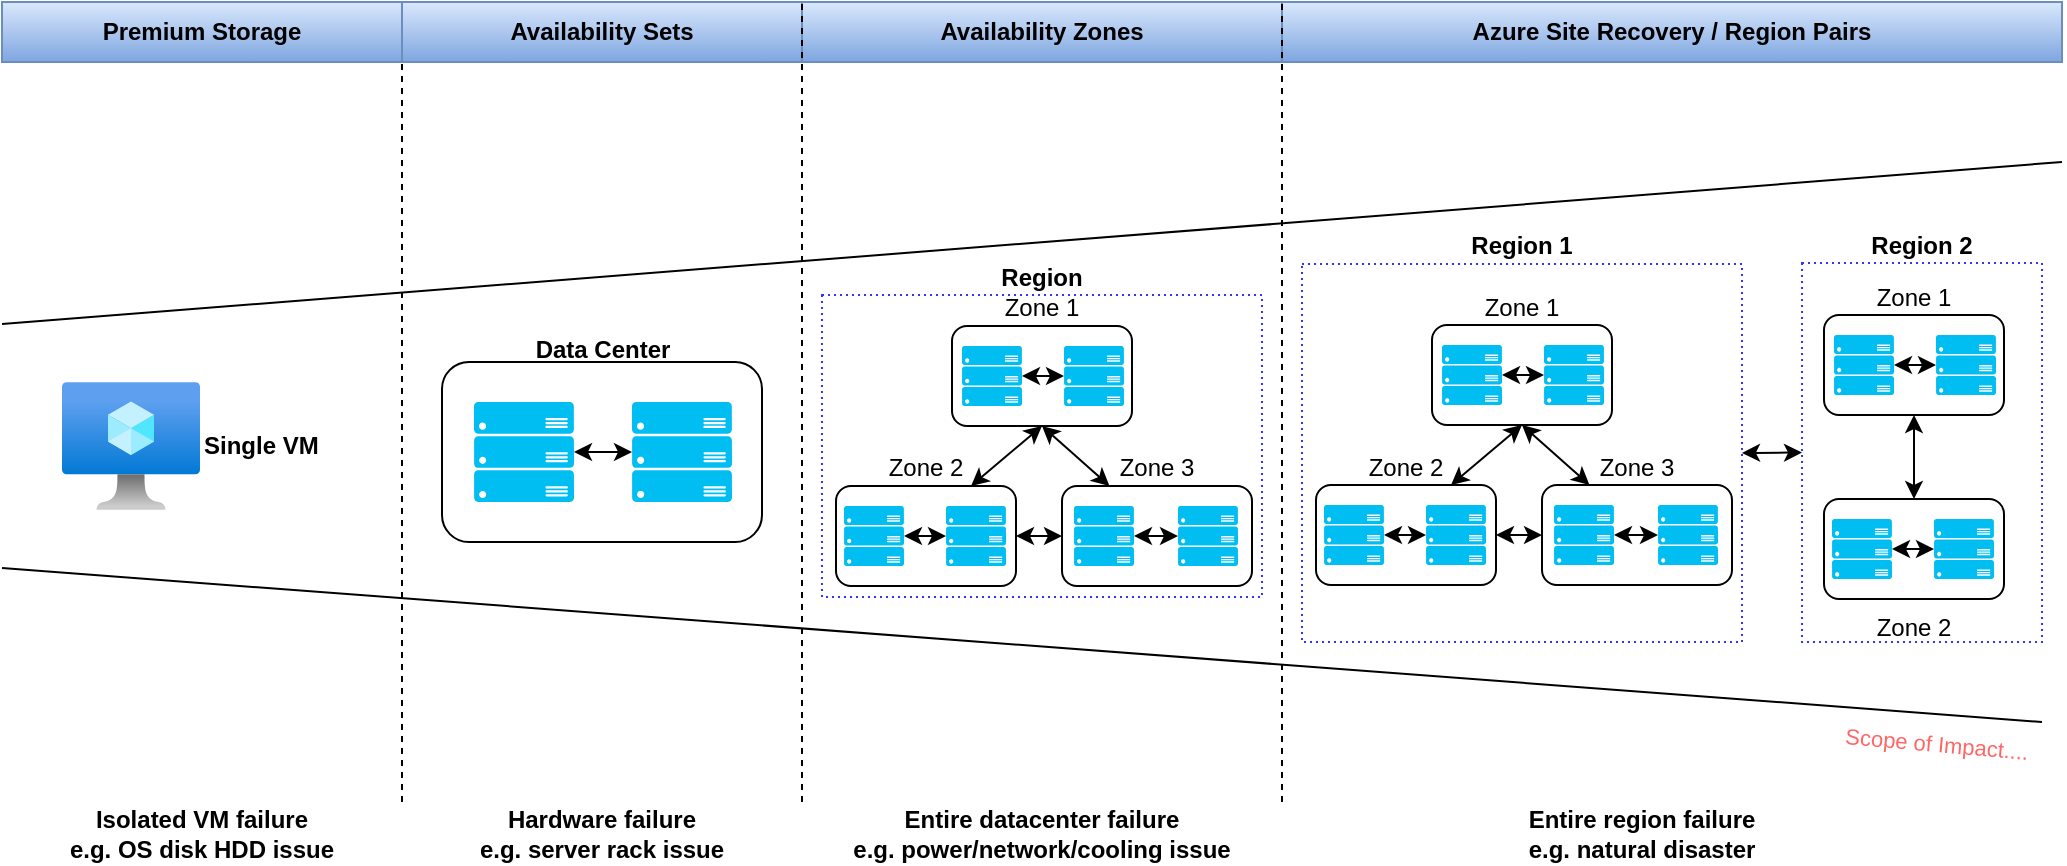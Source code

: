 <mxfile version="20.6.0" type="github">
  <diagram id="yHkP9et_nurtHbuX6qxw" name="Page-1">
    <mxGraphModel dx="1550" dy="867" grid="1" gridSize="10" guides="1" tooltips="1" connect="1" arrows="1" fold="1" page="1" pageScale="1" pageWidth="1100" pageHeight="850" math="0" shadow="0">
      <root>
        <mxCell id="0" />
        <mxCell id="1" parent="0" />
        <mxCell id="2sGrRd3t7OlV81lBVQXa-1" value="" style="endArrow=none;dashed=1;html=1;rounded=0;entryX=1;entryY=0;entryDx=0;entryDy=0;" parent="1" target="2sGrRd3t7OlV81lBVQXa-7" edge="1">
          <mxGeometry width="50" height="50" relative="1" as="geometry">
            <mxPoint x="240" y="520" as="sourcePoint" />
            <mxPoint x="240" y="150" as="targetPoint" />
          </mxGeometry>
        </mxCell>
        <mxCell id="2sGrRd3t7OlV81lBVQXa-5" value="" style="endArrow=none;html=1;rounded=0;" parent="1" edge="1">
          <mxGeometry width="50" height="50" relative="1" as="geometry">
            <mxPoint x="40" y="281" as="sourcePoint" />
            <mxPoint x="1070" y="200" as="targetPoint" />
          </mxGeometry>
        </mxCell>
        <mxCell id="2sGrRd3t7OlV81lBVQXa-7" value="Premium Storage" style="rounded=0;whiteSpace=wrap;html=1;fillColor=#dae8fc;gradientColor=#7ea6e0;strokeColor=#6c8ebf;fontStyle=1" parent="1" vertex="1">
          <mxGeometry x="40" y="120" width="200" height="30" as="geometry" />
        </mxCell>
        <mxCell id="2sGrRd3t7OlV81lBVQXa-8" value="Availability Sets" style="rounded=0;whiteSpace=wrap;html=1;fillColor=#dae8fc;gradientColor=#7ea6e0;strokeColor=#6c8ebf;fontStyle=1" parent="1" vertex="1">
          <mxGeometry x="240" y="120" width="200" height="30" as="geometry" />
        </mxCell>
        <mxCell id="2sGrRd3t7OlV81lBVQXa-9" value="Availability Zones" style="rounded=0;whiteSpace=wrap;html=1;fillColor=#dae8fc;gradientColor=#7ea6e0;strokeColor=#6c8ebf;fontStyle=1" parent="1" vertex="1">
          <mxGeometry x="440" y="120" width="240" height="30" as="geometry" />
        </mxCell>
        <mxCell id="2sGrRd3t7OlV81lBVQXa-10" value="Azure Site Recovery / Region Pairs" style="rounded=0;whiteSpace=wrap;html=1;fillColor=#dae8fc;gradientColor=#7ea6e0;strokeColor=#6c8ebf;fontStyle=1" parent="1" vertex="1">
          <mxGeometry x="680" y="120" width="390" height="30" as="geometry" />
        </mxCell>
        <mxCell id="2sGrRd3t7OlV81lBVQXa-14" value="" style="endArrow=none;html=1;rounded=0;" parent="1" edge="1">
          <mxGeometry width="50" height="50" relative="1" as="geometry">
            <mxPoint x="40" y="403" as="sourcePoint" />
            <mxPoint x="1060" y="480" as="targetPoint" />
          </mxGeometry>
        </mxCell>
        <mxCell id="g8kyRkZsqTqi61Bz7J0J-63" value="Scope of Impact...." style="edgeLabel;html=1;align=center;verticalAlign=middle;resizable=0;points=[];rotation=5;fontColor=#FF6666;" vertex="1" connectable="0" parent="2sGrRd3t7OlV81lBVQXa-14">
          <mxGeometry x="-0.835" y="-2" relative="1" as="geometry">
            <mxPoint x="883" y="79" as="offset" />
          </mxGeometry>
        </mxCell>
        <mxCell id="2sGrRd3t7OlV81lBVQXa-15" value="" style="endArrow=none;dashed=1;html=1;rounded=0;entryX=1;entryY=0;entryDx=0;entryDy=0;" parent="1" edge="1">
          <mxGeometry width="50" height="50" relative="1" as="geometry">
            <mxPoint x="440" y="520" as="sourcePoint" />
            <mxPoint x="440" y="120" as="targetPoint" />
          </mxGeometry>
        </mxCell>
        <mxCell id="2sGrRd3t7OlV81lBVQXa-16" value="" style="endArrow=none;dashed=1;html=1;rounded=0;entryX=1;entryY=0;entryDx=0;entryDy=0;" parent="1" edge="1">
          <mxGeometry width="50" height="50" relative="1" as="geometry">
            <mxPoint x="680" y="520" as="sourcePoint" />
            <mxPoint x="680" y="120" as="targetPoint" />
          </mxGeometry>
        </mxCell>
        <mxCell id="2sGrRd3t7OlV81lBVQXa-18" value="Isolated VM failure&lt;br&gt;e.g. OS disk HDD issue" style="text;html=1;strokeColor=none;fillColor=none;align=center;verticalAlign=middle;whiteSpace=wrap;rounded=0;fontStyle=1" parent="1" vertex="1">
          <mxGeometry x="40" y="521" width="200" height="30" as="geometry" />
        </mxCell>
        <mxCell id="2sGrRd3t7OlV81lBVQXa-19" value="Hardware failure&lt;br&gt;e.g. server rack issue" style="text;html=1;strokeColor=none;fillColor=none;align=center;verticalAlign=middle;whiteSpace=wrap;rounded=0;fontStyle=1" parent="1" vertex="1">
          <mxGeometry x="240" y="521" width="200" height="30" as="geometry" />
        </mxCell>
        <mxCell id="2sGrRd3t7OlV81lBVQXa-20" value="Entire datacenter failure&lt;br&gt;e.g. power/network/cooling issue" style="text;html=1;strokeColor=none;fillColor=none;align=center;verticalAlign=middle;whiteSpace=wrap;rounded=0;fontStyle=1" parent="1" vertex="1">
          <mxGeometry x="440" y="521" width="240" height="30" as="geometry" />
        </mxCell>
        <mxCell id="2sGrRd3t7OlV81lBVQXa-21" value="Entire region failure&lt;br&gt;e.g. natural disaster" style="text;html=1;strokeColor=none;fillColor=none;align=center;verticalAlign=middle;whiteSpace=wrap;rounded=0;fontStyle=1" parent="1" vertex="1">
          <mxGeometry x="680" y="521" width="360" height="30" as="geometry" />
        </mxCell>
        <mxCell id="g8kyRkZsqTqi61Bz7J0J-1" value="Single VM" style="aspect=fixed;html=1;points=[];align=left;image;fontSize=12;image=img/lib/azure2/compute/Virtual_Machine.svg;labelPosition=right;verticalLabelPosition=middle;verticalAlign=middle;fontStyle=1" vertex="1" parent="1">
          <mxGeometry x="70" y="310" width="69" height="64" as="geometry" />
        </mxCell>
        <mxCell id="g8kyRkZsqTqi61Bz7J0J-3" value="" style="rounded=1;whiteSpace=wrap;html=1;" vertex="1" parent="1">
          <mxGeometry x="260" y="300" width="160" height="90" as="geometry" />
        </mxCell>
        <mxCell id="g8kyRkZsqTqi61Bz7J0J-4" value="" style="verticalLabelPosition=bottom;html=1;verticalAlign=top;align=center;strokeColor=none;fillColor=#00BEF2;shape=mxgraph.azure.server_rack;" vertex="1" parent="1">
          <mxGeometry x="276" y="320" width="50" height="50" as="geometry" />
        </mxCell>
        <mxCell id="g8kyRkZsqTqi61Bz7J0J-5" value="" style="verticalLabelPosition=bottom;html=1;verticalAlign=top;align=center;strokeColor=none;fillColor=#00BEF2;shape=mxgraph.azure.server_rack;" vertex="1" parent="1">
          <mxGeometry x="355" y="320" width="50" height="50" as="geometry" />
        </mxCell>
        <mxCell id="g8kyRkZsqTqi61Bz7J0J-6" value="" style="endArrow=classic;startArrow=classic;html=1;rounded=0;exitX=1;exitY=0.5;exitDx=0;exitDy=0;exitPerimeter=0;entryX=0;entryY=0.5;entryDx=0;entryDy=0;entryPerimeter=0;" edge="1" parent="1" source="g8kyRkZsqTqi61Bz7J0J-4" target="g8kyRkZsqTqi61Bz7J0J-5">
          <mxGeometry width="50" height="50" relative="1" as="geometry">
            <mxPoint x="520" y="570" as="sourcePoint" />
            <mxPoint x="570" y="520" as="targetPoint" />
          </mxGeometry>
        </mxCell>
        <mxCell id="g8kyRkZsqTqi61Bz7J0J-7" value="Data Center" style="text;html=1;align=center;verticalAlign=middle;resizable=0;points=[];autosize=1;strokeColor=none;fillColor=none;fontStyle=1" vertex="1" parent="1">
          <mxGeometry x="295" y="279" width="90" height="30" as="geometry" />
        </mxCell>
        <mxCell id="g8kyRkZsqTqi61Bz7J0J-9" value="Region" style="rounded=0;whiteSpace=wrap;html=1;dashed=1;dashPattern=1 2;fontStyle=1;labelPosition=center;verticalLabelPosition=top;align=center;verticalAlign=bottom;strokeColor=#3333FF;" vertex="1" parent="1">
          <mxGeometry x="450" y="266.5" width="220" height="151" as="geometry" />
        </mxCell>
        <mxCell id="g8kyRkZsqTqi61Bz7J0J-10" value="Zone 1" style="rounded=1;whiteSpace=wrap;html=1;labelPosition=center;verticalLabelPosition=top;align=center;verticalAlign=bottom;" vertex="1" parent="1">
          <mxGeometry x="515" y="282" width="90" height="50" as="geometry" />
        </mxCell>
        <mxCell id="g8kyRkZsqTqi61Bz7J0J-11" value="" style="verticalLabelPosition=bottom;html=1;verticalAlign=top;align=center;strokeColor=none;fillColor=#00BEF2;shape=mxgraph.azure.server_rack;" vertex="1" parent="1">
          <mxGeometry x="520" y="292" width="30" height="30" as="geometry" />
        </mxCell>
        <mxCell id="g8kyRkZsqTqi61Bz7J0J-12" value="" style="verticalLabelPosition=bottom;html=1;verticalAlign=top;align=center;strokeColor=none;fillColor=#00BEF2;shape=mxgraph.azure.server_rack;" vertex="1" parent="1">
          <mxGeometry x="571" y="292" width="30" height="30" as="geometry" />
        </mxCell>
        <mxCell id="g8kyRkZsqTqi61Bz7J0J-13" value="" style="endArrow=classic;startArrow=classic;html=1;rounded=0;exitX=1;exitY=0.5;exitDx=0;exitDy=0;exitPerimeter=0;entryX=0;entryY=0.5;entryDx=0;entryDy=0;entryPerimeter=0;" edge="1" parent="1" source="g8kyRkZsqTqi61Bz7J0J-11" target="g8kyRkZsqTqi61Bz7J0J-12">
          <mxGeometry width="50" height="50" relative="1" as="geometry">
            <mxPoint x="775" y="552" as="sourcePoint" />
            <mxPoint x="825" y="502" as="targetPoint" />
          </mxGeometry>
        </mxCell>
        <mxCell id="g8kyRkZsqTqi61Bz7J0J-14" value="Zone 2" style="rounded=1;whiteSpace=wrap;html=1;labelPosition=center;verticalLabelPosition=top;align=center;verticalAlign=bottom;" vertex="1" parent="1">
          <mxGeometry x="457" y="362" width="90" height="50" as="geometry" />
        </mxCell>
        <mxCell id="g8kyRkZsqTqi61Bz7J0J-15" value="" style="verticalLabelPosition=bottom;html=1;verticalAlign=top;align=center;strokeColor=none;fillColor=#00BEF2;shape=mxgraph.azure.server_rack;" vertex="1" parent="1">
          <mxGeometry x="461" y="372" width="30" height="30" as="geometry" />
        </mxCell>
        <mxCell id="g8kyRkZsqTqi61Bz7J0J-16" value="" style="verticalLabelPosition=bottom;html=1;verticalAlign=top;align=center;strokeColor=none;fillColor=#00BEF2;shape=mxgraph.azure.server_rack;" vertex="1" parent="1">
          <mxGeometry x="512" y="372" width="30" height="30" as="geometry" />
        </mxCell>
        <mxCell id="g8kyRkZsqTqi61Bz7J0J-17" value="" style="endArrow=classic;startArrow=classic;html=1;rounded=0;exitX=1;exitY=0.5;exitDx=0;exitDy=0;exitPerimeter=0;entryX=0;entryY=0.5;entryDx=0;entryDy=0;entryPerimeter=0;" edge="1" parent="1" source="g8kyRkZsqTqi61Bz7J0J-15" target="g8kyRkZsqTqi61Bz7J0J-16">
          <mxGeometry width="50" height="50" relative="1" as="geometry">
            <mxPoint x="717" y="632" as="sourcePoint" />
            <mxPoint x="767" y="582" as="targetPoint" />
          </mxGeometry>
        </mxCell>
        <mxCell id="g8kyRkZsqTqi61Bz7J0J-18" value="Zone 3" style="rounded=1;whiteSpace=wrap;html=1;labelPosition=center;verticalLabelPosition=top;align=center;verticalAlign=bottom;" vertex="1" parent="1">
          <mxGeometry x="570" y="362" width="95" height="50" as="geometry" />
        </mxCell>
        <mxCell id="g8kyRkZsqTqi61Bz7J0J-19" value="" style="verticalLabelPosition=bottom;html=1;verticalAlign=top;align=center;strokeColor=none;fillColor=#00BEF2;shape=mxgraph.azure.server_rack;" vertex="1" parent="1">
          <mxGeometry x="576" y="372" width="30" height="30" as="geometry" />
        </mxCell>
        <mxCell id="g8kyRkZsqTqi61Bz7J0J-20" value="" style="verticalLabelPosition=bottom;html=1;verticalAlign=top;align=center;strokeColor=none;fillColor=#00BEF2;shape=mxgraph.azure.server_rack;" vertex="1" parent="1">
          <mxGeometry x="628" y="372" width="30" height="30" as="geometry" />
        </mxCell>
        <mxCell id="g8kyRkZsqTqi61Bz7J0J-21" value="" style="endArrow=classic;startArrow=classic;html=1;rounded=0;exitX=1;exitY=0.5;exitDx=0;exitDy=0;exitPerimeter=0;entryX=0;entryY=0.5;entryDx=0;entryDy=0;entryPerimeter=0;" edge="1" parent="1" source="g8kyRkZsqTqi61Bz7J0J-19" target="g8kyRkZsqTqi61Bz7J0J-20">
          <mxGeometry width="50" height="50" relative="1" as="geometry">
            <mxPoint x="830" y="632" as="sourcePoint" />
            <mxPoint x="880" y="582" as="targetPoint" />
          </mxGeometry>
        </mxCell>
        <mxCell id="g8kyRkZsqTqi61Bz7J0J-26" value="" style="endArrow=classic;startArrow=classic;html=1;rounded=0;entryX=0.5;entryY=1;entryDx=0;entryDy=0;exitX=0.75;exitY=0;exitDx=0;exitDy=0;" edge="1" parent="1" source="g8kyRkZsqTqi61Bz7J0J-14" target="g8kyRkZsqTqi61Bz7J0J-10">
          <mxGeometry width="50" height="50" relative="1" as="geometry">
            <mxPoint x="540" y="146.5" as="sourcePoint" />
            <mxPoint x="590" y="96.5" as="targetPoint" />
          </mxGeometry>
        </mxCell>
        <mxCell id="g8kyRkZsqTqi61Bz7J0J-27" value="" style="endArrow=classic;startArrow=classic;html=1;rounded=0;entryX=0.5;entryY=1;entryDx=0;entryDy=0;exitX=0.25;exitY=0;exitDx=0;exitDy=0;" edge="1" parent="1" source="g8kyRkZsqTqi61Bz7J0J-18" target="g8kyRkZsqTqi61Bz7J0J-10">
          <mxGeometry width="50" height="50" relative="1" as="geometry">
            <mxPoint x="537.5" y="372" as="sourcePoint" />
            <mxPoint x="570" y="342" as="targetPoint" />
          </mxGeometry>
        </mxCell>
        <mxCell id="g8kyRkZsqTqi61Bz7J0J-28" value="" style="endArrow=classic;startArrow=classic;html=1;rounded=0;entryX=0;entryY=0.5;entryDx=0;entryDy=0;exitX=1;exitY=0.5;exitDx=0;exitDy=0;" edge="1" parent="1" source="g8kyRkZsqTqi61Bz7J0J-14" target="g8kyRkZsqTqi61Bz7J0J-18">
          <mxGeometry width="50" height="50" relative="1" as="geometry">
            <mxPoint x="547.5" y="382" as="sourcePoint" />
            <mxPoint x="580" y="352" as="targetPoint" />
          </mxGeometry>
        </mxCell>
        <mxCell id="g8kyRkZsqTqi61Bz7J0J-29" value="Region 1" style="rounded=0;whiteSpace=wrap;html=1;dashed=1;dashPattern=1 2;labelPosition=center;verticalLabelPosition=top;align=center;verticalAlign=bottom;fontStyle=1;strokeColor=#3333FF;" vertex="1" parent="1">
          <mxGeometry x="690" y="251" width="220" height="189" as="geometry" />
        </mxCell>
        <mxCell id="g8kyRkZsqTqi61Bz7J0J-30" value="Zone 1" style="rounded=1;whiteSpace=wrap;html=1;labelPosition=center;verticalLabelPosition=top;align=center;verticalAlign=bottom;" vertex="1" parent="1">
          <mxGeometry x="755" y="281.5" width="90" height="50" as="geometry" />
        </mxCell>
        <mxCell id="g8kyRkZsqTqi61Bz7J0J-31" value="" style="verticalLabelPosition=bottom;html=1;verticalAlign=top;align=center;strokeColor=none;fillColor=#00BEF2;shape=mxgraph.azure.server_rack;" vertex="1" parent="1">
          <mxGeometry x="760" y="291.5" width="30" height="30" as="geometry" />
        </mxCell>
        <mxCell id="g8kyRkZsqTqi61Bz7J0J-32" value="" style="verticalLabelPosition=bottom;html=1;verticalAlign=top;align=center;strokeColor=none;fillColor=#00BEF2;shape=mxgraph.azure.server_rack;" vertex="1" parent="1">
          <mxGeometry x="811" y="291.5" width="30" height="30" as="geometry" />
        </mxCell>
        <mxCell id="g8kyRkZsqTqi61Bz7J0J-33" value="" style="endArrow=classic;startArrow=classic;html=1;rounded=0;exitX=1;exitY=0.5;exitDx=0;exitDy=0;exitPerimeter=0;entryX=0;entryY=0.5;entryDx=0;entryDy=0;entryPerimeter=0;" edge="1" parent="1" source="g8kyRkZsqTqi61Bz7J0J-31" target="g8kyRkZsqTqi61Bz7J0J-32">
          <mxGeometry width="50" height="50" relative="1" as="geometry">
            <mxPoint x="1015" y="551.5" as="sourcePoint" />
            <mxPoint x="1065" y="501.5" as="targetPoint" />
          </mxGeometry>
        </mxCell>
        <mxCell id="g8kyRkZsqTqi61Bz7J0J-34" value="Zone 2" style="rounded=1;whiteSpace=wrap;html=1;labelPosition=center;verticalLabelPosition=top;align=center;verticalAlign=bottom;" vertex="1" parent="1">
          <mxGeometry x="697" y="361.5" width="90" height="50" as="geometry" />
        </mxCell>
        <mxCell id="g8kyRkZsqTqi61Bz7J0J-35" value="" style="verticalLabelPosition=bottom;html=1;verticalAlign=top;align=center;strokeColor=none;fillColor=#00BEF2;shape=mxgraph.azure.server_rack;" vertex="1" parent="1">
          <mxGeometry x="701" y="371.5" width="30" height="30" as="geometry" />
        </mxCell>
        <mxCell id="g8kyRkZsqTqi61Bz7J0J-36" value="" style="verticalLabelPosition=bottom;html=1;verticalAlign=top;align=center;strokeColor=none;fillColor=#00BEF2;shape=mxgraph.azure.server_rack;" vertex="1" parent="1">
          <mxGeometry x="752" y="371.5" width="30" height="30" as="geometry" />
        </mxCell>
        <mxCell id="g8kyRkZsqTqi61Bz7J0J-37" value="" style="endArrow=classic;startArrow=classic;html=1;rounded=0;exitX=1;exitY=0.5;exitDx=0;exitDy=0;exitPerimeter=0;entryX=0;entryY=0.5;entryDx=0;entryDy=0;entryPerimeter=0;" edge="1" parent="1" source="g8kyRkZsqTqi61Bz7J0J-35" target="g8kyRkZsqTqi61Bz7J0J-36">
          <mxGeometry width="50" height="50" relative="1" as="geometry">
            <mxPoint x="957" y="631.5" as="sourcePoint" />
            <mxPoint x="1007" y="581.5" as="targetPoint" />
          </mxGeometry>
        </mxCell>
        <mxCell id="g8kyRkZsqTqi61Bz7J0J-38" value="Zone 3" style="rounded=1;whiteSpace=wrap;html=1;labelPosition=center;verticalLabelPosition=top;align=center;verticalAlign=bottom;" vertex="1" parent="1">
          <mxGeometry x="810" y="361.5" width="95" height="50" as="geometry" />
        </mxCell>
        <mxCell id="g8kyRkZsqTqi61Bz7J0J-39" value="" style="verticalLabelPosition=bottom;html=1;verticalAlign=top;align=center;strokeColor=none;fillColor=#00BEF2;shape=mxgraph.azure.server_rack;" vertex="1" parent="1">
          <mxGeometry x="816" y="371.5" width="30" height="30" as="geometry" />
        </mxCell>
        <mxCell id="g8kyRkZsqTqi61Bz7J0J-40" value="" style="verticalLabelPosition=bottom;html=1;verticalAlign=top;align=center;strokeColor=none;fillColor=#00BEF2;shape=mxgraph.azure.server_rack;" vertex="1" parent="1">
          <mxGeometry x="868" y="371.5" width="30" height="30" as="geometry" />
        </mxCell>
        <mxCell id="g8kyRkZsqTqi61Bz7J0J-41" value="" style="endArrow=classic;startArrow=classic;html=1;rounded=0;exitX=1;exitY=0.5;exitDx=0;exitDy=0;exitPerimeter=0;entryX=0;entryY=0.5;entryDx=0;entryDy=0;entryPerimeter=0;" edge="1" parent="1" source="g8kyRkZsqTqi61Bz7J0J-39" target="g8kyRkZsqTqi61Bz7J0J-40">
          <mxGeometry width="50" height="50" relative="1" as="geometry">
            <mxPoint x="1070" y="631.5" as="sourcePoint" />
            <mxPoint x="1120" y="581.5" as="targetPoint" />
          </mxGeometry>
        </mxCell>
        <mxCell id="g8kyRkZsqTqi61Bz7J0J-42" value="" style="endArrow=classic;startArrow=classic;html=1;rounded=0;entryX=0.5;entryY=1;entryDx=0;entryDy=0;exitX=0.75;exitY=0;exitDx=0;exitDy=0;" edge="1" parent="1" source="g8kyRkZsqTqi61Bz7J0J-34" target="g8kyRkZsqTqi61Bz7J0J-30">
          <mxGeometry width="50" height="50" relative="1" as="geometry">
            <mxPoint x="780" y="146" as="sourcePoint" />
            <mxPoint x="830" y="96" as="targetPoint" />
          </mxGeometry>
        </mxCell>
        <mxCell id="g8kyRkZsqTqi61Bz7J0J-43" value="" style="endArrow=classic;startArrow=classic;html=1;rounded=0;entryX=0.5;entryY=1;entryDx=0;entryDy=0;exitX=0.25;exitY=0;exitDx=0;exitDy=0;" edge="1" parent="1" source="g8kyRkZsqTqi61Bz7J0J-38" target="g8kyRkZsqTqi61Bz7J0J-30">
          <mxGeometry width="50" height="50" relative="1" as="geometry">
            <mxPoint x="777.5" y="371.5" as="sourcePoint" />
            <mxPoint x="810" y="341.5" as="targetPoint" />
          </mxGeometry>
        </mxCell>
        <mxCell id="g8kyRkZsqTqi61Bz7J0J-44" value="" style="endArrow=classic;startArrow=classic;html=1;rounded=0;entryX=0;entryY=0.5;entryDx=0;entryDy=0;exitX=1;exitY=0.5;exitDx=0;exitDy=0;" edge="1" parent="1" source="g8kyRkZsqTqi61Bz7J0J-34" target="g8kyRkZsqTqi61Bz7J0J-38">
          <mxGeometry width="50" height="50" relative="1" as="geometry">
            <mxPoint x="787.5" y="381.5" as="sourcePoint" />
            <mxPoint x="820" y="351.5" as="targetPoint" />
          </mxGeometry>
        </mxCell>
        <mxCell id="g8kyRkZsqTqi61Bz7J0J-45" value="Region 2" style="rounded=0;whiteSpace=wrap;html=1;dashed=1;dashPattern=1 2;fontStyle=1;labelPosition=center;verticalLabelPosition=top;align=center;verticalAlign=bottom;strokeColor=#3333FF;" vertex="1" parent="1">
          <mxGeometry x="940" y="250.5" width="120" height="189.5" as="geometry" />
        </mxCell>
        <mxCell id="g8kyRkZsqTqi61Bz7J0J-46" value="Zone 1" style="rounded=1;whiteSpace=wrap;html=1;labelPosition=center;verticalLabelPosition=top;align=center;verticalAlign=bottom;" vertex="1" parent="1">
          <mxGeometry x="951" y="276.5" width="90" height="50" as="geometry" />
        </mxCell>
        <mxCell id="g8kyRkZsqTqi61Bz7J0J-47" value="" style="verticalLabelPosition=bottom;html=1;verticalAlign=top;align=center;strokeColor=none;fillColor=#00BEF2;shape=mxgraph.azure.server_rack;" vertex="1" parent="1">
          <mxGeometry x="956" y="286.5" width="30" height="30" as="geometry" />
        </mxCell>
        <mxCell id="g8kyRkZsqTqi61Bz7J0J-48" value="" style="verticalLabelPosition=bottom;html=1;verticalAlign=top;align=center;strokeColor=none;fillColor=#00BEF2;shape=mxgraph.azure.server_rack;" vertex="1" parent="1">
          <mxGeometry x="1007" y="286.5" width="30" height="30" as="geometry" />
        </mxCell>
        <mxCell id="g8kyRkZsqTqi61Bz7J0J-49" value="" style="endArrow=classic;startArrow=classic;html=1;rounded=0;exitX=1;exitY=0.5;exitDx=0;exitDy=0;exitPerimeter=0;entryX=0;entryY=0.5;entryDx=0;entryDy=0;entryPerimeter=0;" edge="1" parent="1" source="g8kyRkZsqTqi61Bz7J0J-47" target="g8kyRkZsqTqi61Bz7J0J-48">
          <mxGeometry width="50" height="50" relative="1" as="geometry">
            <mxPoint x="1211" y="546.5" as="sourcePoint" />
            <mxPoint x="1261" y="496.5" as="targetPoint" />
          </mxGeometry>
        </mxCell>
        <mxCell id="g8kyRkZsqTqi61Bz7J0J-50" value="Zone 2" style="rounded=1;whiteSpace=wrap;html=1;labelPosition=center;verticalLabelPosition=bottom;align=center;verticalAlign=top;" vertex="1" parent="1">
          <mxGeometry x="951" y="368.5" width="90" height="50" as="geometry" />
        </mxCell>
        <mxCell id="g8kyRkZsqTqi61Bz7J0J-51" value="" style="verticalLabelPosition=bottom;html=1;verticalAlign=top;align=center;strokeColor=none;fillColor=#00BEF2;shape=mxgraph.azure.server_rack;" vertex="1" parent="1">
          <mxGeometry x="955" y="378.5" width="30" height="30" as="geometry" />
        </mxCell>
        <mxCell id="g8kyRkZsqTqi61Bz7J0J-52" value="" style="verticalLabelPosition=bottom;html=1;verticalAlign=top;align=center;strokeColor=none;fillColor=#00BEF2;shape=mxgraph.azure.server_rack;" vertex="1" parent="1">
          <mxGeometry x="1006" y="378.5" width="30" height="30" as="geometry" />
        </mxCell>
        <mxCell id="g8kyRkZsqTqi61Bz7J0J-53" value="" style="endArrow=classic;startArrow=classic;html=1;rounded=0;exitX=1;exitY=0.5;exitDx=0;exitDy=0;exitPerimeter=0;entryX=0;entryY=0.5;entryDx=0;entryDy=0;entryPerimeter=0;" edge="1" parent="1" source="g8kyRkZsqTqi61Bz7J0J-51" target="g8kyRkZsqTqi61Bz7J0J-52">
          <mxGeometry width="50" height="50" relative="1" as="geometry">
            <mxPoint x="1211" y="638.5" as="sourcePoint" />
            <mxPoint x="1261" y="588.5" as="targetPoint" />
          </mxGeometry>
        </mxCell>
        <mxCell id="g8kyRkZsqTqi61Bz7J0J-58" value="" style="endArrow=classic;startArrow=classic;html=1;rounded=0;entryX=0.5;entryY=1;entryDx=0;entryDy=0;exitX=0.5;exitY=0;exitDx=0;exitDy=0;" edge="1" parent="1" source="g8kyRkZsqTqi61Bz7J0J-50" target="g8kyRkZsqTqi61Bz7J0J-46">
          <mxGeometry width="50" height="50" relative="1" as="geometry">
            <mxPoint x="1030" y="130.5" as="sourcePoint" />
            <mxPoint x="1080" y="80.5" as="targetPoint" />
          </mxGeometry>
        </mxCell>
        <mxCell id="g8kyRkZsqTqi61Bz7J0J-64" value="" style="endArrow=classic;startArrow=classic;html=1;rounded=0;entryX=0;entryY=0.5;entryDx=0;entryDy=0;exitX=1;exitY=0.5;exitDx=0;exitDy=0;" edge="1" parent="1" source="g8kyRkZsqTqi61Bz7J0J-29" target="g8kyRkZsqTqi61Bz7J0J-45">
          <mxGeometry width="50" height="50" relative="1" as="geometry">
            <mxPoint x="1006" y="378.5" as="sourcePoint" />
            <mxPoint x="1006" y="336.5" as="targetPoint" />
          </mxGeometry>
        </mxCell>
      </root>
    </mxGraphModel>
  </diagram>
</mxfile>
